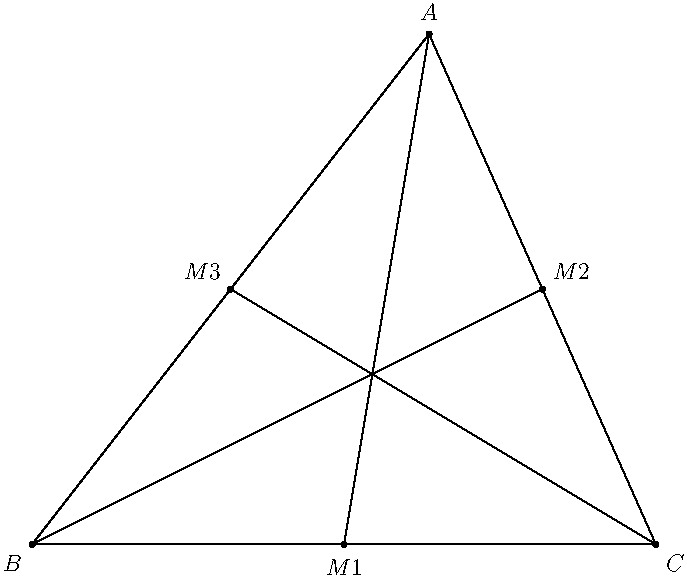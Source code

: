unitsize(1cm);

pair A = (2,8);
pair B = (-5,-1);
pair C = (6,-1);

pair M1 = (1/2, -1);
pair M2 = (4,7/2);
pair M3 = (-3/2,7/2);

draw(A -- B);
draw(B -- C);
draw(C -- A);

draw(A -- M1);
draw(B -- M2);
draw(C -- M3);

dot("$A$", A, 2N);
dot("$B$", B, 2SW);
dot("$C$", C, 2SE);

dot("$M1$", M1, 2S);
dot("$M2$", M2, 2NE);
dot("$M3$", M3, 2NW);
